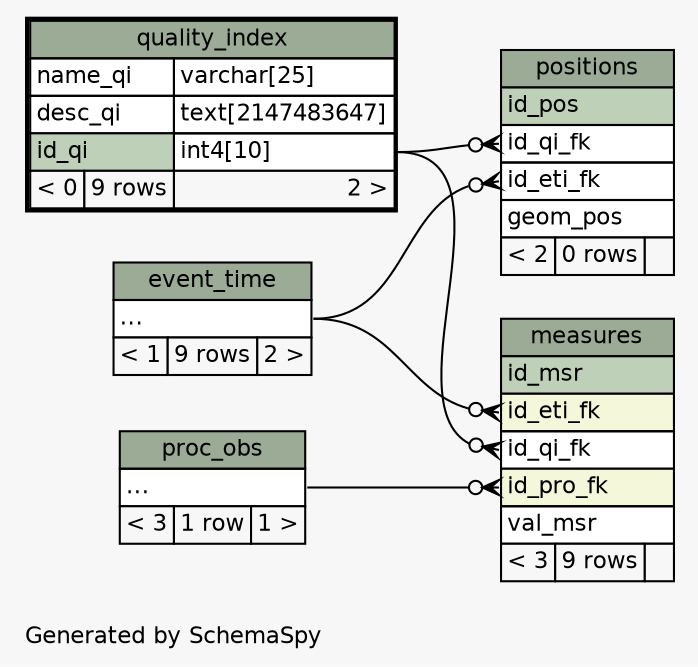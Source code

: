 // dot 2.26.3 on Linux 3.2.0-38-generic-pae
// SchemaSpy rev 590
digraph "twoDegreesRelationshipsDiagram" {
  graph [
    rankdir="RL"
    bgcolor="#f7f7f7"
    label="\nGenerated by SchemaSpy"
    labeljust="l"
    nodesep="0.18"
    ranksep="0.46"
    fontname="Helvetica"
    fontsize="11"
  ];
  node [
    fontname="Helvetica"
    fontsize="11"
    shape="plaintext"
  ];
  edge [
    arrowsize="0.8"
  ];
  "measures":"id_eti_fk":w -> "event_time":"elipses":e [arrowhead=none dir=back arrowtail=crowodot];
  "measures":"id_pro_fk":w -> "proc_obs":"elipses":e [arrowhead=none dir=back arrowtail=crowodot];
  "measures":"id_qi_fk":w -> "quality_index":"id_qi.type":e [arrowhead=none dir=back arrowtail=crowodot];
  "positions":"id_eti_fk":w -> "event_time":"elipses":e [arrowhead=none dir=back arrowtail=crowodot];
  "positions":"id_qi_fk":w -> "quality_index":"id_qi.type":e [arrowhead=none dir=back arrowtail=crowodot];
  "event_time" [
    label=<
    <TABLE BORDER="0" CELLBORDER="1" CELLSPACING="0" BGCOLOR="#ffffff">
      <TR><TD COLSPAN="3" BGCOLOR="#9bab96" ALIGN="CENTER">event_time</TD></TR>
      <TR><TD PORT="elipses" COLSPAN="3" ALIGN="LEFT">...</TD></TR>
      <TR><TD ALIGN="LEFT" BGCOLOR="#f7f7f7">&lt; 1</TD><TD ALIGN="RIGHT" BGCOLOR="#f7f7f7">9 rows</TD><TD ALIGN="RIGHT" BGCOLOR="#f7f7f7">2 &gt;</TD></TR>
    </TABLE>>
    URL="event_time.html"
    tooltip="event_time"
  ];
  "measures" [
    label=<
    <TABLE BORDER="0" CELLBORDER="1" CELLSPACING="0" BGCOLOR="#ffffff">
      <TR><TD COLSPAN="3" BGCOLOR="#9bab96" ALIGN="CENTER">measures</TD></TR>
      <TR><TD PORT="id_msr" COLSPAN="3" BGCOLOR="#bed1b8" ALIGN="LEFT">id_msr</TD></TR>
      <TR><TD PORT="id_eti_fk" COLSPAN="3" BGCOLOR="#f4f7da" ALIGN="LEFT">id_eti_fk</TD></TR>
      <TR><TD PORT="id_qi_fk" COLSPAN="3" ALIGN="LEFT">id_qi_fk</TD></TR>
      <TR><TD PORT="id_pro_fk" COLSPAN="3" BGCOLOR="#f4f7da" ALIGN="LEFT">id_pro_fk</TD></TR>
      <TR><TD PORT="val_msr" COLSPAN="3" ALIGN="LEFT">val_msr</TD></TR>
      <TR><TD ALIGN="LEFT" BGCOLOR="#f7f7f7">&lt; 3</TD><TD ALIGN="RIGHT" BGCOLOR="#f7f7f7">9 rows</TD><TD ALIGN="RIGHT" BGCOLOR="#f7f7f7">  </TD></TR>
    </TABLE>>
    URL="measures.html"
    tooltip="measures"
  ];
  "positions" [
    label=<
    <TABLE BORDER="0" CELLBORDER="1" CELLSPACING="0" BGCOLOR="#ffffff">
      <TR><TD COLSPAN="3" BGCOLOR="#9bab96" ALIGN="CENTER">positions</TD></TR>
      <TR><TD PORT="id_pos" COLSPAN="3" BGCOLOR="#bed1b8" ALIGN="LEFT">id_pos</TD></TR>
      <TR><TD PORT="id_qi_fk" COLSPAN="3" ALIGN="LEFT">id_qi_fk</TD></TR>
      <TR><TD PORT="id_eti_fk" COLSPAN="3" ALIGN="LEFT">id_eti_fk</TD></TR>
      <TR><TD PORT="geom_pos" COLSPAN="3" ALIGN="LEFT">geom_pos</TD></TR>
      <TR><TD ALIGN="LEFT" BGCOLOR="#f7f7f7">&lt; 2</TD><TD ALIGN="RIGHT" BGCOLOR="#f7f7f7">0 rows</TD><TD ALIGN="RIGHT" BGCOLOR="#f7f7f7">  </TD></TR>
    </TABLE>>
    URL="positions.html"
    tooltip="positions"
  ];
  "proc_obs" [
    label=<
    <TABLE BORDER="0" CELLBORDER="1" CELLSPACING="0" BGCOLOR="#ffffff">
      <TR><TD COLSPAN="3" BGCOLOR="#9bab96" ALIGN="CENTER">proc_obs</TD></TR>
      <TR><TD PORT="elipses" COLSPAN="3" ALIGN="LEFT">...</TD></TR>
      <TR><TD ALIGN="LEFT" BGCOLOR="#f7f7f7">&lt; 3</TD><TD ALIGN="RIGHT" BGCOLOR="#f7f7f7">1 row</TD><TD ALIGN="RIGHT" BGCOLOR="#f7f7f7">1 &gt;</TD></TR>
    </TABLE>>
    URL="proc_obs.html"
    tooltip="proc_obs"
  ];
  "quality_index" [
    label=<
    <TABLE BORDER="2" CELLBORDER="1" CELLSPACING="0" BGCOLOR="#ffffff">
      <TR><TD COLSPAN="3" BGCOLOR="#9bab96" ALIGN="CENTER">quality_index</TD></TR>
      <TR><TD PORT="name_qi" COLSPAN="2" ALIGN="LEFT">name_qi</TD><TD PORT="name_qi.type" ALIGN="LEFT">varchar[25]</TD></TR>
      <TR><TD PORT="desc_qi" COLSPAN="2" ALIGN="LEFT">desc_qi</TD><TD PORT="desc_qi.type" ALIGN="LEFT">text[2147483647]</TD></TR>
      <TR><TD PORT="id_qi" COLSPAN="2" BGCOLOR="#bed1b8" ALIGN="LEFT">id_qi</TD><TD PORT="id_qi.type" ALIGN="LEFT">int4[10]</TD></TR>
      <TR><TD ALIGN="LEFT" BGCOLOR="#f7f7f7">&lt; 0</TD><TD ALIGN="RIGHT" BGCOLOR="#f7f7f7">9 rows</TD><TD ALIGN="RIGHT" BGCOLOR="#f7f7f7">2 &gt;</TD></TR>
    </TABLE>>
    URL="quality_index.html"
    tooltip="quality_index"
  ];
}
